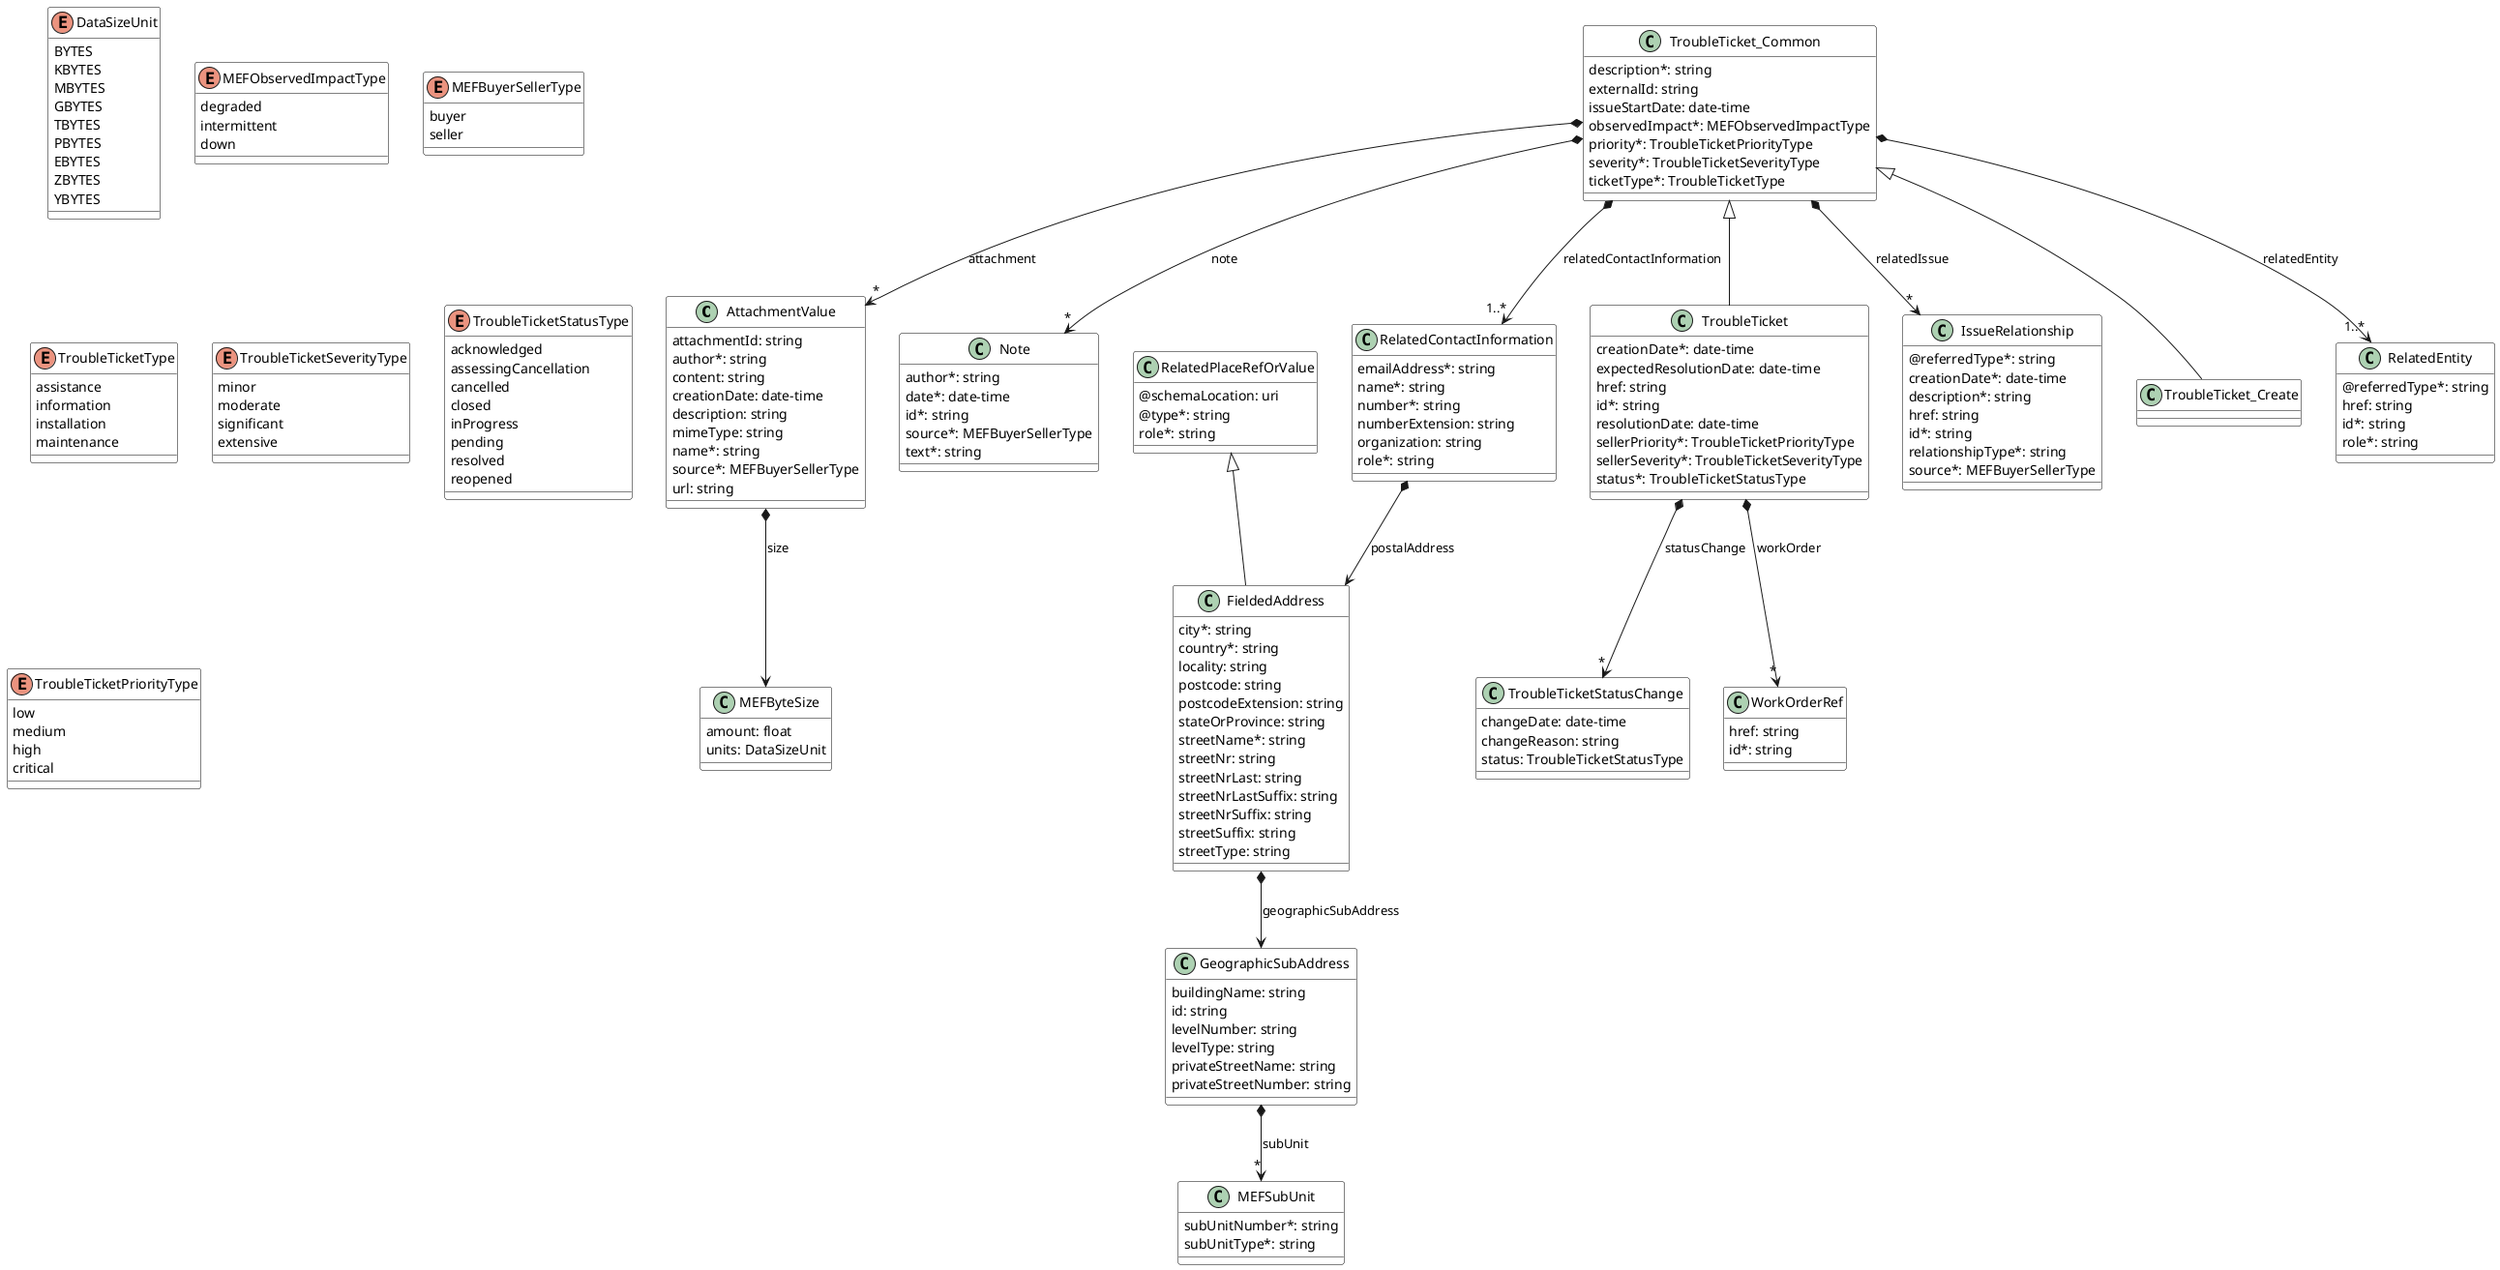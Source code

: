 @startuml
skinparam {
    ClassBackgroundColor White
    ClassBorderColor Black
}

class AttachmentValue {

    attachmentId: string
    author*: string
    content: string
    creationDate: date-time
    description: string
    mimeType: string
    name*: string
    source*: MEFBuyerSellerType
    url: string
}
AttachmentValue *--> MEFByteSize : size

enum DataSizeUnit {

    BYTES
    KBYTES
    MBYTES
    GBYTES
    TBYTES
    PBYTES
    EBYTES
    ZBYTES
    YBYTES
}

class FieldedAddress {

    city*: string
    country*: string
    locality: string
    postcode: string
    postcodeExtension: string
    stateOrProvince: string
    streetName*: string
    streetNr: string
    streetNrLast: string
    streetNrLastSuffix: string
    streetNrSuffix: string
    streetSuffix: string
    streetType: string
}
RelatedPlaceRefOrValue <|-- FieldedAddress

FieldedAddress *--> GeographicSubAddress : geographicSubAddress


class GeographicSubAddress {

    buildingName: string
    id: string
    levelNumber: string
    levelType: string
    privateStreetName: string
    privateStreetNumber: string
}

GeographicSubAddress *-->"*" MEFSubUnit : subUnit


class MEFByteSize {

    amount: float
    units: DataSizeUnit
}

enum MEFObservedImpactType {

    degraded
    intermittent
    down
}

class Note {

    author*: string
    date*: date-time
    id*: string
    source*: MEFBuyerSellerType
    text*: string
}




enum MEFBuyerSellerType {

    buyer
    seller
}

class MEFSubUnit {

    subUnitNumber*: string
    subUnitType*: string
}



class RelatedContactInformation {

    emailAddress*: string
    name*: string
    number*: string
    numberExtension: string
    organization: string
    role*: string
}

RelatedContactInformation *--> FieldedAddress : postalAddress


class RelatedPlaceRefOrValue {

    @schemaLocation: uri
    @type*: string
    role*: string
}

class TroubleTicket {

    creationDate*: date-time
    expectedResolutionDate: date-time
    href: string
    id*: string
    resolutionDate: date-time
    sellerPriority*: TroubleTicketPriorityType
    sellerSeverity*: TroubleTicketSeverityType
    status*: TroubleTicketStatusType
}
TroubleTicket_Common <|-- TroubleTicket

TroubleTicket *-->"*" TroubleTicketStatusChange : statusChange
TroubleTicket *-->"*" WorkOrderRef : workOrder

class IssueRelationship {

    @referredType*: string
    creationDate*: date-time
    description*: string
    href: string
    id*: string
    relationshipType*: string
    source*: MEFBuyerSellerType
}


class TroubleTicketStatusChange {

    changeDate: date-time
    changeReason: string
    status: TroubleTicketStatusType
}



enum TroubleTicketType {

    assistance
    information
    installation
    maintenance
}
class TroubleTicket_Create {

}
TroubleTicket_Common <|-- TroubleTicket_Create


class WorkOrderRef {

    href: string
    id*: string
}
class RelatedEntity {

    @referredType*: string
    href: string
    id*: string
    role*: string
}



class TroubleTicket_Common {

    description*: string
    externalId: string
    issueStartDate: date-time
    observedImpact*: MEFObservedImpactType
    priority*: TroubleTicketPriorityType
    severity*: TroubleTicketSeverityType
    ticketType*: TroubleTicketType
}

TroubleTicket_Common *-->"*" AttachmentValue : attachment
TroubleTicket_Common *-->"*" Note : note
TroubleTicket_Common *-->"1..*" RelatedContactInformation : relatedContactInformation
TroubleTicket_Common *-->"1..*" RelatedEntity : relatedEntity
TroubleTicket_Common *-->"*" IssueRelationship : relatedIssue




enum TroubleTicketSeverityType {

    minor
    moderate
    significant
    extensive
}
enum TroubleTicketStatusType {

    acknowledged
    assessingCancellation
    cancelled
    closed
    inProgress
    pending
    resolved
    reopened
}


enum TroubleTicketPriorityType {

    low
    medium
    high
    critical
}
@enduml
